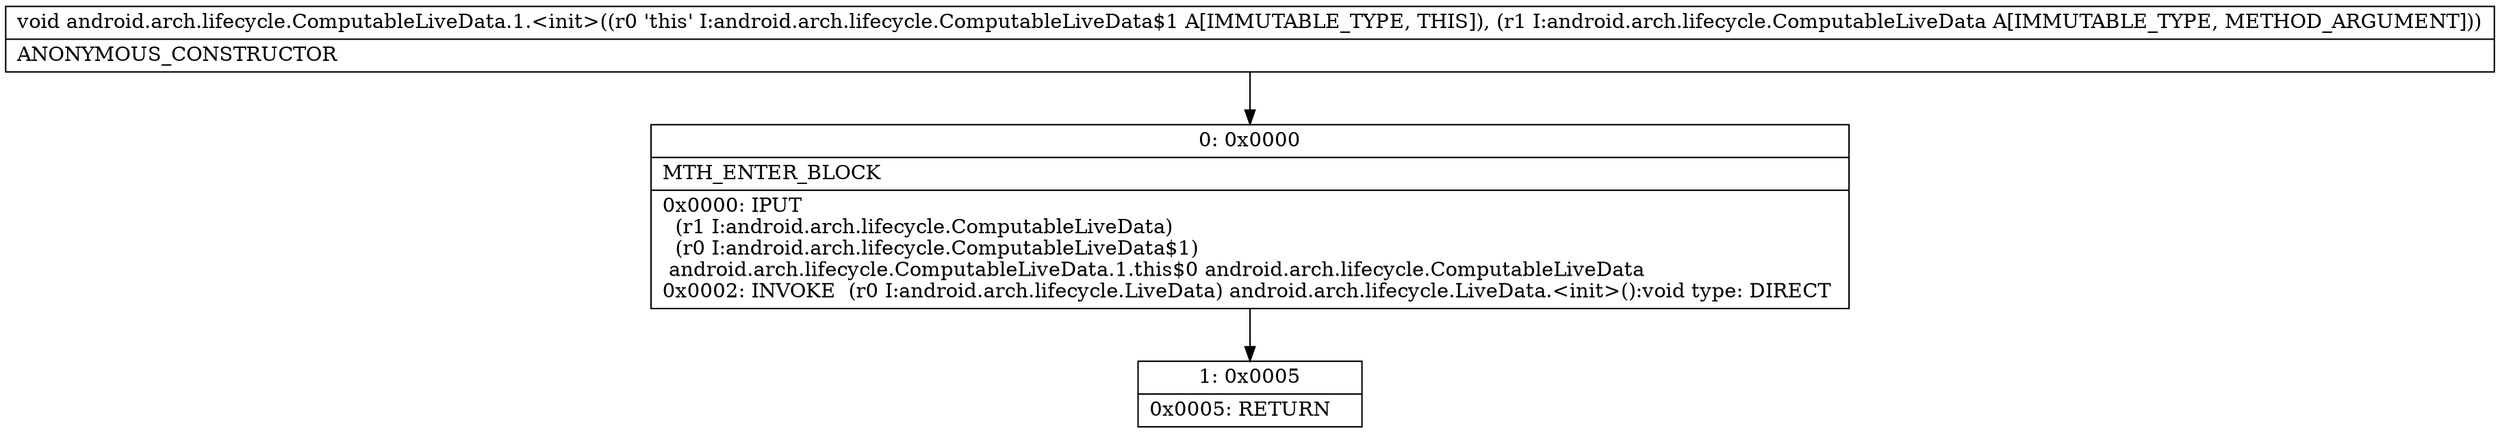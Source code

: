 digraph "CFG forandroid.arch.lifecycle.ComputableLiveData.1.\<init\>(Landroid\/arch\/lifecycle\/ComputableLiveData;)V" {
Node_0 [shape=record,label="{0\:\ 0x0000|MTH_ENTER_BLOCK\l|0x0000: IPUT  \l  (r1 I:android.arch.lifecycle.ComputableLiveData)\l  (r0 I:android.arch.lifecycle.ComputableLiveData$1)\l android.arch.lifecycle.ComputableLiveData.1.this$0 android.arch.lifecycle.ComputableLiveData \l0x0002: INVOKE  (r0 I:android.arch.lifecycle.LiveData) android.arch.lifecycle.LiveData.\<init\>():void type: DIRECT \l}"];
Node_1 [shape=record,label="{1\:\ 0x0005|0x0005: RETURN   \l}"];
MethodNode[shape=record,label="{void android.arch.lifecycle.ComputableLiveData.1.\<init\>((r0 'this' I:android.arch.lifecycle.ComputableLiveData$1 A[IMMUTABLE_TYPE, THIS]), (r1 I:android.arch.lifecycle.ComputableLiveData A[IMMUTABLE_TYPE, METHOD_ARGUMENT]))  | ANONYMOUS_CONSTRUCTOR\l}"];
MethodNode -> Node_0;
Node_0 -> Node_1;
}

